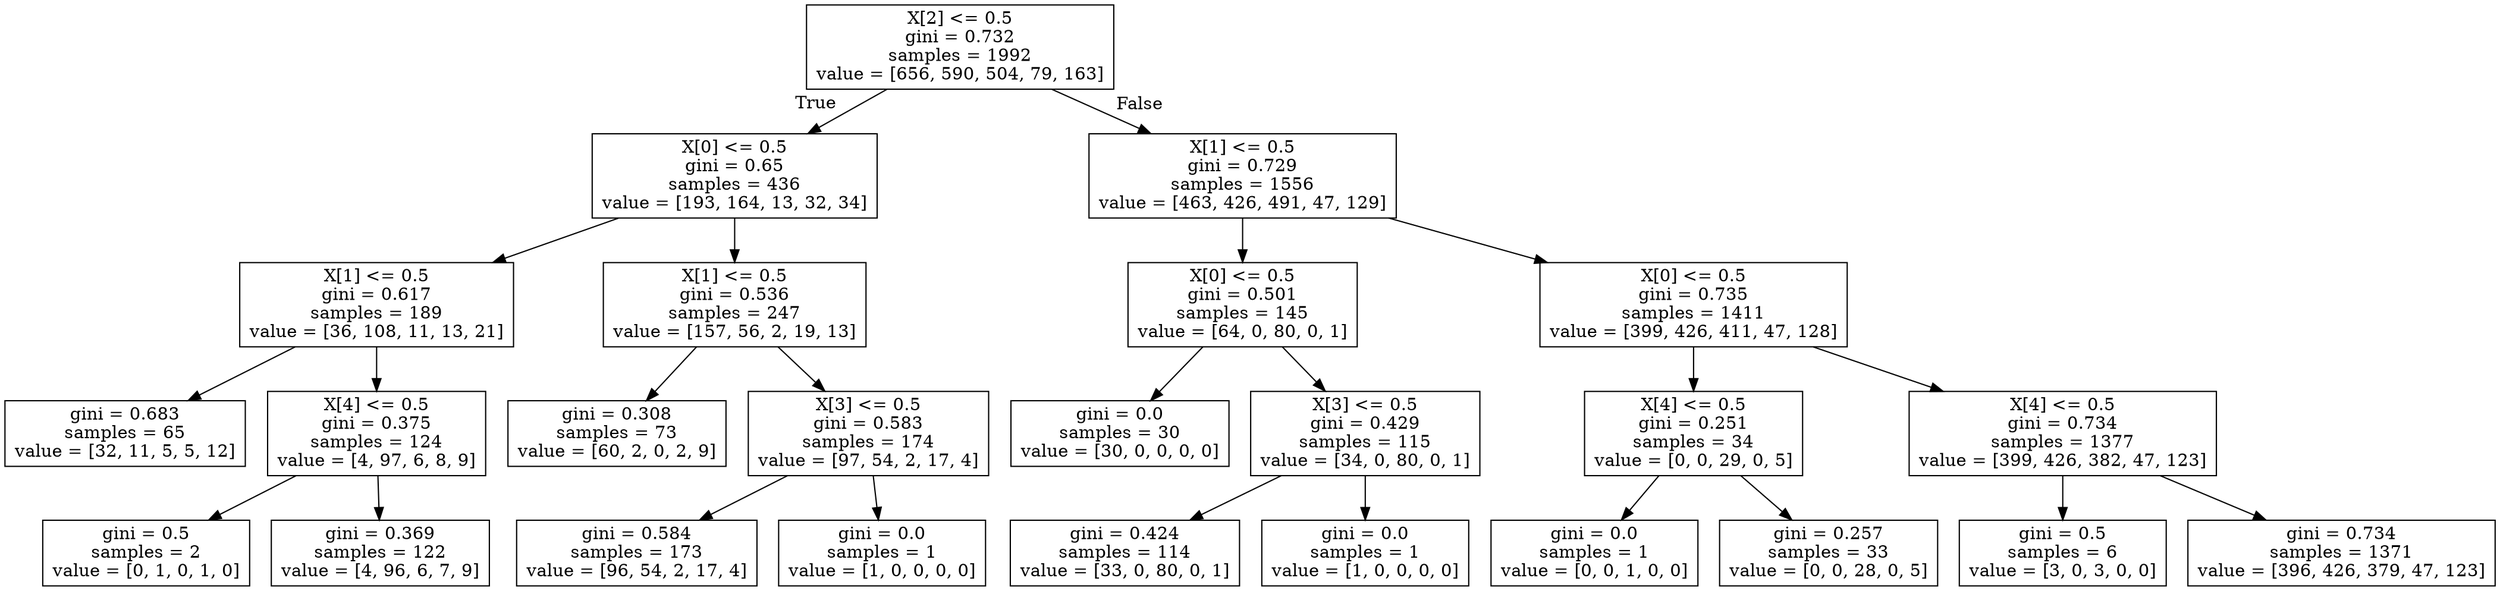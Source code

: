 digraph Tree {
node [shape=box] ;
0 [label="X[2] <= 0.5\ngini = 0.732\nsamples = 1992\nvalue = [656, 590, 504, 79, 163]"] ;
1 [label="X[0] <= 0.5\ngini = 0.65\nsamples = 436\nvalue = [193, 164, 13, 32, 34]"] ;
0 -> 1 [labeldistance=2.5, labelangle=45, headlabel="True"] ;
2 [label="X[1] <= 0.5\ngini = 0.617\nsamples = 189\nvalue = [36, 108, 11, 13, 21]"] ;
1 -> 2 ;
3 [label="gini = 0.683\nsamples = 65\nvalue = [32, 11, 5, 5, 12]"] ;
2 -> 3 ;
4 [label="X[4] <= 0.5\ngini = 0.375\nsamples = 124\nvalue = [4, 97, 6, 8, 9]"] ;
2 -> 4 ;
5 [label="gini = 0.5\nsamples = 2\nvalue = [0, 1, 0, 1, 0]"] ;
4 -> 5 ;
6 [label="gini = 0.369\nsamples = 122\nvalue = [4, 96, 6, 7, 9]"] ;
4 -> 6 ;
7 [label="X[1] <= 0.5\ngini = 0.536\nsamples = 247\nvalue = [157, 56, 2, 19, 13]"] ;
1 -> 7 ;
8 [label="gini = 0.308\nsamples = 73\nvalue = [60, 2, 0, 2, 9]"] ;
7 -> 8 ;
9 [label="X[3] <= 0.5\ngini = 0.583\nsamples = 174\nvalue = [97, 54, 2, 17, 4]"] ;
7 -> 9 ;
10 [label="gini = 0.584\nsamples = 173\nvalue = [96, 54, 2, 17, 4]"] ;
9 -> 10 ;
11 [label="gini = 0.0\nsamples = 1\nvalue = [1, 0, 0, 0, 0]"] ;
9 -> 11 ;
12 [label="X[1] <= 0.5\ngini = 0.729\nsamples = 1556\nvalue = [463, 426, 491, 47, 129]"] ;
0 -> 12 [labeldistance=2.5, labelangle=-45, headlabel="False"] ;
13 [label="X[0] <= 0.5\ngini = 0.501\nsamples = 145\nvalue = [64, 0, 80, 0, 1]"] ;
12 -> 13 ;
14 [label="gini = 0.0\nsamples = 30\nvalue = [30, 0, 0, 0, 0]"] ;
13 -> 14 ;
15 [label="X[3] <= 0.5\ngini = 0.429\nsamples = 115\nvalue = [34, 0, 80, 0, 1]"] ;
13 -> 15 ;
16 [label="gini = 0.424\nsamples = 114\nvalue = [33, 0, 80, 0, 1]"] ;
15 -> 16 ;
17 [label="gini = 0.0\nsamples = 1\nvalue = [1, 0, 0, 0, 0]"] ;
15 -> 17 ;
18 [label="X[0] <= 0.5\ngini = 0.735\nsamples = 1411\nvalue = [399, 426, 411, 47, 128]"] ;
12 -> 18 ;
19 [label="X[4] <= 0.5\ngini = 0.251\nsamples = 34\nvalue = [0, 0, 29, 0, 5]"] ;
18 -> 19 ;
20 [label="gini = 0.0\nsamples = 1\nvalue = [0, 0, 1, 0, 0]"] ;
19 -> 20 ;
21 [label="gini = 0.257\nsamples = 33\nvalue = [0, 0, 28, 0, 5]"] ;
19 -> 21 ;
22 [label="X[4] <= 0.5\ngini = 0.734\nsamples = 1377\nvalue = [399, 426, 382, 47, 123]"] ;
18 -> 22 ;
23 [label="gini = 0.5\nsamples = 6\nvalue = [3, 0, 3, 0, 0]"] ;
22 -> 23 ;
24 [label="gini = 0.734\nsamples = 1371\nvalue = [396, 426, 379, 47, 123]"] ;
22 -> 24 ;
}